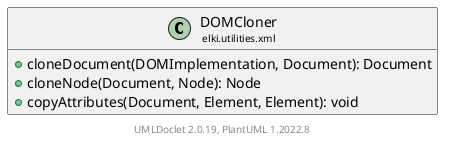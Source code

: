 @startuml
    remove .*\.(Instance|Par|Parameterizer|Factory)$
    set namespaceSeparator none
    hide empty fields
    hide empty methods

    class "<size:14>DOMCloner\n<size:10>elki.utilities.xml" as elki.utilities.xml.DOMCloner [[DOMCloner.html]] {
        +cloneDocument(DOMImplementation, Document): Document
        +cloneNode(Document, Node): Node
        +copyAttributes(Document, Element, Element): void
    }

    center footer UMLDoclet 2.0.19, PlantUML 1.2022.8
@enduml
